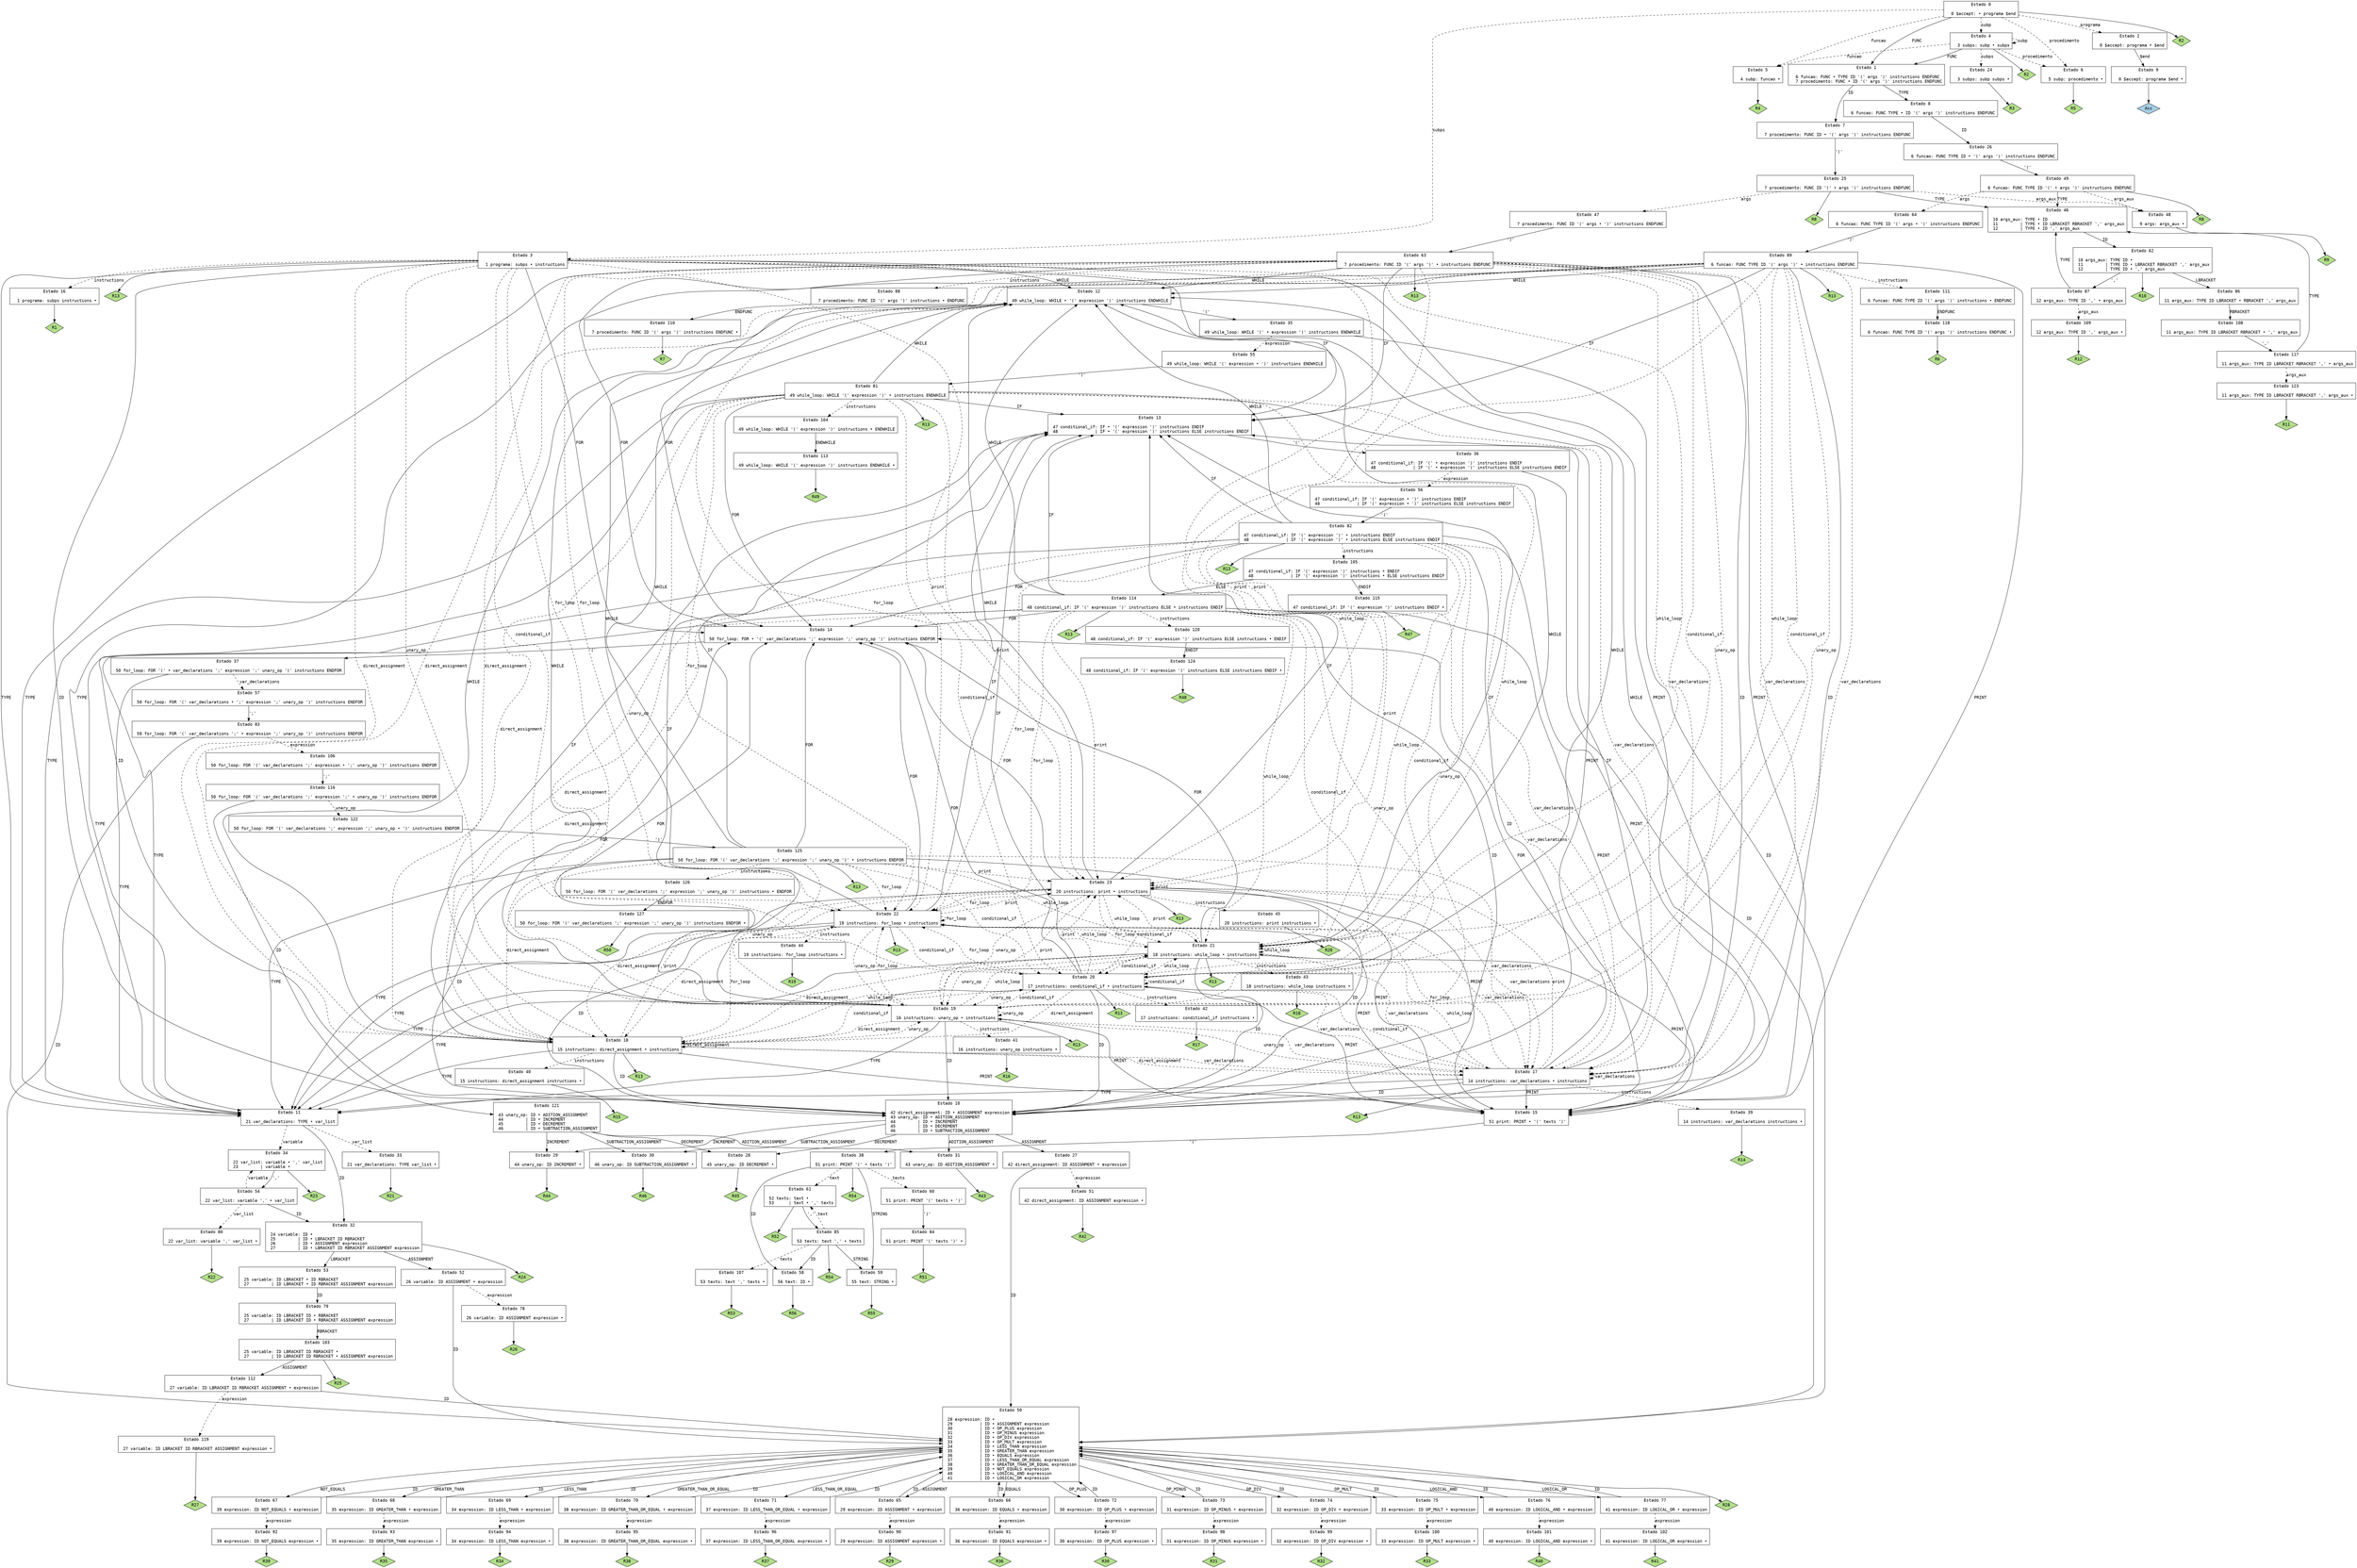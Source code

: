 // Gerado por GNU Bison 3.8.2.
// Relate erros para <bug-bison@gnu.org>.
// Site: <https://www.gnu.org/software/bison/>.

digraph "parser.y"
{
  node [fontname = courier, shape = box, colorscheme = paired6]
  edge [fontname = courier]

  0 [label="Estado 0\n\l  0 $accept: • programa $end\l"]
  0 -> 1 [style=solid label="FUNC"]
  0 -> 2 [style=dashed label="programa"]
  0 -> 3 [style=dashed label="subps"]
  0 -> 4 [style=dashed label="subp"]
  0 -> 5 [style=dashed label="funcao"]
  0 -> 6 [style=dashed label="procedimento"]
  0 -> "0R2" [style=solid]
 "0R2" [label="R2", fillcolor=3, shape=diamond, style=filled]
  1 [label="Estado 1\n\l  6 funcao: FUNC • TYPE ID '(' args ')' instructions ENDFUNC\l  7 procedimento: FUNC • ID '(' args ')' instructions ENDFUNC\l"]
  1 -> 7 [style=solid label="ID"]
  1 -> 8 [style=solid label="TYPE"]
  2 [label="Estado 2\n\l  0 $accept: programa • $end\l"]
  2 -> 9 [style=solid label="$end"]
  3 [label="Estado 3\n\l  1 programa: subps • instructions\l"]
  3 -> 10 [style=solid label="ID"]
  3 -> 11 [style=solid label="TYPE"]
  3 -> 12 [style=solid label="WHILE"]
  3 -> 13 [style=solid label="IF"]
  3 -> 14 [style=solid label="FOR"]
  3 -> 15 [style=solid label="PRINT"]
  3 -> 16 [style=dashed label="instructions"]
  3 -> 17 [style=dashed label="var_declarations"]
  3 -> 18 [style=dashed label="direct_assignment"]
  3 -> 19 [style=dashed label="unary_op"]
  3 -> 20 [style=dashed label="conditional_if"]
  3 -> 21 [style=dashed label="while_loop"]
  3 -> 22 [style=dashed label="for_loop"]
  3 -> 23 [style=dashed label="print"]
  3 -> "3R13" [style=solid]
 "3R13" [label="R13", fillcolor=3, shape=diamond, style=filled]
  4 [label="Estado 4\n\l  3 subps: subp • subps\l"]
  4 -> 1 [style=solid label="FUNC"]
  4 -> 24 [style=dashed label="subps"]
  4 -> 4 [style=dashed label="subp"]
  4 -> 5 [style=dashed label="funcao"]
  4 -> 6 [style=dashed label="procedimento"]
  4 -> "4R2" [style=solid]
 "4R2" [label="R2", fillcolor=3, shape=diamond, style=filled]
  5 [label="Estado 5\n\l  4 subp: funcao •\l"]
  5 -> "5R4" [style=solid]
 "5R4" [label="R4", fillcolor=3, shape=diamond, style=filled]
  6 [label="Estado 6\n\l  5 subp: procedimento •\l"]
  6 -> "6R5" [style=solid]
 "6R5" [label="R5", fillcolor=3, shape=diamond, style=filled]
  7 [label="Estado 7\n\l  7 procedimento: FUNC ID • '(' args ')' instructions ENDFUNC\l"]
  7 -> 25 [style=solid label="'('"]
  8 [label="Estado 8\n\l  6 funcao: FUNC TYPE • ID '(' args ')' instructions ENDFUNC\l"]
  8 -> 26 [style=solid label="ID"]
  9 [label="Estado 9\n\l  0 $accept: programa $end •\l"]
  9 -> "9R0" [style=solid]
 "9R0" [label="Acc", fillcolor=1, shape=diamond, style=filled]
  10 [label="Estado 10\n\l 42 direct_assignment: ID • ASSIGNMENT expression\l 43 unary_op: ID • ADITION_ASSIGNMENT\l 44         | ID • INCREMENT\l 45         | ID • DECREMENT\l 46         | ID • SUBTRACTION_ASSIGNMENT\l"]
  10 -> 27 [style=solid label="ASSIGNMENT"]
  10 -> 28 [style=solid label="DECREMENT"]
  10 -> 29 [style=solid label="INCREMENT"]
  10 -> 30 [style=solid label="SUBTRACTION_ASSIGNMENT"]
  10 -> 31 [style=solid label="ADITION_ASSIGNMENT"]
  11 [label="Estado 11\n\l 21 var_declarations: TYPE • var_list\l"]
  11 -> 32 [style=solid label="ID"]
  11 -> 33 [style=dashed label="var_list"]
  11 -> 34 [style=dashed label="variable"]
  12 [label="Estado 12\n\l 49 while_loop: WHILE • '(' expression ')' instructions ENDWHILE\l"]
  12 -> 35 [style=solid label="'('"]
  13 [label="Estado 13\n\l 47 conditional_if: IF • '(' expression ')' instructions ENDIF\l 48               | IF • '(' expression ')' instructions ELSE instructions ENDIF\l"]
  13 -> 36 [style=solid label="'('"]
  14 [label="Estado 14\n\l 50 for_loop: FOR • '(' var_declarations ';' expression ';' unary_op ')' instructions ENDFOR\l"]
  14 -> 37 [style=solid label="'('"]
  15 [label="Estado 15\n\l 51 print: PRINT • '(' texts ')'\l"]
  15 -> 38 [style=solid label="'('"]
  16 [label="Estado 16\n\l  1 programa: subps instructions •\l"]
  16 -> "16R1" [style=solid]
 "16R1" [label="R1", fillcolor=3, shape=diamond, style=filled]
  17 [label="Estado 17\n\l 14 instructions: var_declarations • instructions\l"]
  17 -> 10 [style=solid label="ID"]
  17 -> 11 [style=solid label="TYPE"]
  17 -> 12 [style=solid label="WHILE"]
  17 -> 13 [style=solid label="IF"]
  17 -> 14 [style=solid label="FOR"]
  17 -> 15 [style=solid label="PRINT"]
  17 -> 39 [style=dashed label="instructions"]
  17 -> 17 [style=dashed label="var_declarations"]
  17 -> 18 [style=dashed label="direct_assignment"]
  17 -> 19 [style=dashed label="unary_op"]
  17 -> 20 [style=dashed label="conditional_if"]
  17 -> 21 [style=dashed label="while_loop"]
  17 -> 22 [style=dashed label="for_loop"]
  17 -> 23 [style=dashed label="print"]
  17 -> "17R13" [style=solid]
 "17R13" [label="R13", fillcolor=3, shape=diamond, style=filled]
  18 [label="Estado 18\n\l 15 instructions: direct_assignment • instructions\l"]
  18 -> 10 [style=solid label="ID"]
  18 -> 11 [style=solid label="TYPE"]
  18 -> 12 [style=solid label="WHILE"]
  18 -> 13 [style=solid label="IF"]
  18 -> 14 [style=solid label="FOR"]
  18 -> 15 [style=solid label="PRINT"]
  18 -> 40 [style=dashed label="instructions"]
  18 -> 17 [style=dashed label="var_declarations"]
  18 -> 18 [style=dashed label="direct_assignment"]
  18 -> 19 [style=dashed label="unary_op"]
  18 -> 20 [style=dashed label="conditional_if"]
  18 -> 21 [style=dashed label="while_loop"]
  18 -> 22 [style=dashed label="for_loop"]
  18 -> 23 [style=dashed label="print"]
  18 -> "18R13" [style=solid]
 "18R13" [label="R13", fillcolor=3, shape=diamond, style=filled]
  19 [label="Estado 19\n\l 16 instructions: unary_op • instructions\l"]
  19 -> 10 [style=solid label="ID"]
  19 -> 11 [style=solid label="TYPE"]
  19 -> 12 [style=solid label="WHILE"]
  19 -> 13 [style=solid label="IF"]
  19 -> 14 [style=solid label="FOR"]
  19 -> 15 [style=solid label="PRINT"]
  19 -> 41 [style=dashed label="instructions"]
  19 -> 17 [style=dashed label="var_declarations"]
  19 -> 18 [style=dashed label="direct_assignment"]
  19 -> 19 [style=dashed label="unary_op"]
  19 -> 20 [style=dashed label="conditional_if"]
  19 -> 21 [style=dashed label="while_loop"]
  19 -> 22 [style=dashed label="for_loop"]
  19 -> 23 [style=dashed label="print"]
  19 -> "19R13" [style=solid]
 "19R13" [label="R13", fillcolor=3, shape=diamond, style=filled]
  20 [label="Estado 20\n\l 17 instructions: conditional_if • instructions\l"]
  20 -> 10 [style=solid label="ID"]
  20 -> 11 [style=solid label="TYPE"]
  20 -> 12 [style=solid label="WHILE"]
  20 -> 13 [style=solid label="IF"]
  20 -> 14 [style=solid label="FOR"]
  20 -> 15 [style=solid label="PRINT"]
  20 -> 42 [style=dashed label="instructions"]
  20 -> 17 [style=dashed label="var_declarations"]
  20 -> 18 [style=dashed label="direct_assignment"]
  20 -> 19 [style=dashed label="unary_op"]
  20 -> 20 [style=dashed label="conditional_if"]
  20 -> 21 [style=dashed label="while_loop"]
  20 -> 22 [style=dashed label="for_loop"]
  20 -> 23 [style=dashed label="print"]
  20 -> "20R13" [style=solid]
 "20R13" [label="R13", fillcolor=3, shape=diamond, style=filled]
  21 [label="Estado 21\n\l 18 instructions: while_loop • instructions\l"]
  21 -> 10 [style=solid label="ID"]
  21 -> 11 [style=solid label="TYPE"]
  21 -> 12 [style=solid label="WHILE"]
  21 -> 13 [style=solid label="IF"]
  21 -> 14 [style=solid label="FOR"]
  21 -> 15 [style=solid label="PRINT"]
  21 -> 43 [style=dashed label="instructions"]
  21 -> 17 [style=dashed label="var_declarations"]
  21 -> 18 [style=dashed label="direct_assignment"]
  21 -> 19 [style=dashed label="unary_op"]
  21 -> 20 [style=dashed label="conditional_if"]
  21 -> 21 [style=dashed label="while_loop"]
  21 -> 22 [style=dashed label="for_loop"]
  21 -> 23 [style=dashed label="print"]
  21 -> "21R13" [style=solid]
 "21R13" [label="R13", fillcolor=3, shape=diamond, style=filled]
  22 [label="Estado 22\n\l 19 instructions: for_loop • instructions\l"]
  22 -> 10 [style=solid label="ID"]
  22 -> 11 [style=solid label="TYPE"]
  22 -> 12 [style=solid label="WHILE"]
  22 -> 13 [style=solid label="IF"]
  22 -> 14 [style=solid label="FOR"]
  22 -> 15 [style=solid label="PRINT"]
  22 -> 44 [style=dashed label="instructions"]
  22 -> 17 [style=dashed label="var_declarations"]
  22 -> 18 [style=dashed label="direct_assignment"]
  22 -> 19 [style=dashed label="unary_op"]
  22 -> 20 [style=dashed label="conditional_if"]
  22 -> 21 [style=dashed label="while_loop"]
  22 -> 22 [style=dashed label="for_loop"]
  22 -> 23 [style=dashed label="print"]
  22 -> "22R13" [style=solid]
 "22R13" [label="R13", fillcolor=3, shape=diamond, style=filled]
  23 [label="Estado 23\n\l 20 instructions: print • instructions\l"]
  23 -> 10 [style=solid label="ID"]
  23 -> 11 [style=solid label="TYPE"]
  23 -> 12 [style=solid label="WHILE"]
  23 -> 13 [style=solid label="IF"]
  23 -> 14 [style=solid label="FOR"]
  23 -> 15 [style=solid label="PRINT"]
  23 -> 45 [style=dashed label="instructions"]
  23 -> 17 [style=dashed label="var_declarations"]
  23 -> 18 [style=dashed label="direct_assignment"]
  23 -> 19 [style=dashed label="unary_op"]
  23 -> 20 [style=dashed label="conditional_if"]
  23 -> 21 [style=dashed label="while_loop"]
  23 -> 22 [style=dashed label="for_loop"]
  23 -> 23 [style=dashed label="print"]
  23 -> "23R13" [style=solid]
 "23R13" [label="R13", fillcolor=3, shape=diamond, style=filled]
  24 [label="Estado 24\n\l  3 subps: subp subps •\l"]
  24 -> "24R3" [style=solid]
 "24R3" [label="R3", fillcolor=3, shape=diamond, style=filled]
  25 [label="Estado 25\n\l  7 procedimento: FUNC ID '(' • args ')' instructions ENDFUNC\l"]
  25 -> 46 [style=solid label="TYPE"]
  25 -> 47 [style=dashed label="args"]
  25 -> 48 [style=dashed label="args_aux"]
  25 -> "25R8" [style=solid]
 "25R8" [label="R8", fillcolor=3, shape=diamond, style=filled]
  26 [label="Estado 26\n\l  6 funcao: FUNC TYPE ID • '(' args ')' instructions ENDFUNC\l"]
  26 -> 49 [style=solid label="'('"]
  27 [label="Estado 27\n\l 42 direct_assignment: ID ASSIGNMENT • expression\l"]
  27 -> 50 [style=solid label="ID"]
  27 -> 51 [style=dashed label="expression"]
  28 [label="Estado 28\n\l 45 unary_op: ID DECREMENT •\l"]
  28 -> "28R45" [style=solid]
 "28R45" [label="R45", fillcolor=3, shape=diamond, style=filled]
  29 [label="Estado 29\n\l 44 unary_op: ID INCREMENT •\l"]
  29 -> "29R44" [style=solid]
 "29R44" [label="R44", fillcolor=3, shape=diamond, style=filled]
  30 [label="Estado 30\n\l 46 unary_op: ID SUBTRACTION_ASSIGNMENT •\l"]
  30 -> "30R46" [style=solid]
 "30R46" [label="R46", fillcolor=3, shape=diamond, style=filled]
  31 [label="Estado 31\n\l 43 unary_op: ID ADITION_ASSIGNMENT •\l"]
  31 -> "31R43" [style=solid]
 "31R43" [label="R43", fillcolor=3, shape=diamond, style=filled]
  32 [label="Estado 32\n\l 24 variable: ID •\l 25         | ID • LBRACKET ID RBRACKET\l 26         | ID • ASSIGNMENT expression\l 27         | ID • LBRACKET ID RBRACKET ASSIGNMENT expression\l"]
  32 -> 52 [style=solid label="ASSIGNMENT"]
  32 -> 53 [style=solid label="LBRACKET"]
  32 -> "32R24" [style=solid]
 "32R24" [label="R24", fillcolor=3, shape=diamond, style=filled]
  33 [label="Estado 33\n\l 21 var_declarations: TYPE var_list •\l"]
  33 -> "33R21" [style=solid]
 "33R21" [label="R21", fillcolor=3, shape=diamond, style=filled]
  34 [label="Estado 34\n\l 22 var_list: variable • ',' var_list\l 23         | variable •\l"]
  34 -> 54 [style=solid label="','"]
  34 -> "34R23" [style=solid]
 "34R23" [label="R23", fillcolor=3, shape=diamond, style=filled]
  35 [label="Estado 35\n\l 49 while_loop: WHILE '(' • expression ')' instructions ENDWHILE\l"]
  35 -> 50 [style=solid label="ID"]
  35 -> 55 [style=dashed label="expression"]
  36 [label="Estado 36\n\l 47 conditional_if: IF '(' • expression ')' instructions ENDIF\l 48               | IF '(' • expression ')' instructions ELSE instructions ENDIF\l"]
  36 -> 50 [style=solid label="ID"]
  36 -> 56 [style=dashed label="expression"]
  37 [label="Estado 37\n\l 50 for_loop: FOR '(' • var_declarations ';' expression ';' unary_op ')' instructions ENDFOR\l"]
  37 -> 11 [style=solid label="TYPE"]
  37 -> 57 [style=dashed label="var_declarations"]
  38 [label="Estado 38\n\l 51 print: PRINT '(' • texts ')'\l"]
  38 -> 58 [style=solid label="ID"]
  38 -> 59 [style=solid label="STRING"]
  38 -> 60 [style=dashed label="texts"]
  38 -> 61 [style=dashed label="text"]
  38 -> "38R54" [style=solid]
 "38R54" [label="R54", fillcolor=3, shape=diamond, style=filled]
  39 [label="Estado 39\n\l 14 instructions: var_declarations instructions •\l"]
  39 -> "39R14" [style=solid]
 "39R14" [label="R14", fillcolor=3, shape=diamond, style=filled]
  40 [label="Estado 40\n\l 15 instructions: direct_assignment instructions •\l"]
  40 -> "40R15" [style=solid]
 "40R15" [label="R15", fillcolor=3, shape=diamond, style=filled]
  41 [label="Estado 41\n\l 16 instructions: unary_op instructions •\l"]
  41 -> "41R16" [style=solid]
 "41R16" [label="R16", fillcolor=3, shape=diamond, style=filled]
  42 [label="Estado 42\n\l 17 instructions: conditional_if instructions •\l"]
  42 -> "42R17" [style=solid]
 "42R17" [label="R17", fillcolor=3, shape=diamond, style=filled]
  43 [label="Estado 43\n\l 18 instructions: while_loop instructions •\l"]
  43 -> "43R18" [style=solid]
 "43R18" [label="R18", fillcolor=3, shape=diamond, style=filled]
  44 [label="Estado 44\n\l 19 instructions: for_loop instructions •\l"]
  44 -> "44R19" [style=solid]
 "44R19" [label="R19", fillcolor=3, shape=diamond, style=filled]
  45 [label="Estado 45\n\l 20 instructions: print instructions •\l"]
  45 -> "45R20" [style=solid]
 "45R20" [label="R20", fillcolor=3, shape=diamond, style=filled]
  46 [label="Estado 46\n\l 10 args_aux: TYPE • ID\l 11         | TYPE • ID LBRACKET RBRACKET ',' args_aux\l 12         | TYPE • ID ',' args_aux\l"]
  46 -> 62 [style=solid label="ID"]
  47 [label="Estado 47\n\l  7 procedimento: FUNC ID '(' args • ')' instructions ENDFUNC\l"]
  47 -> 63 [style=solid label="')'"]
  48 [label="Estado 48\n\l  9 args: args_aux •\l"]
  48 -> "48R9" [style=solid]
 "48R9" [label="R9", fillcolor=3, shape=diamond, style=filled]
  49 [label="Estado 49\n\l  6 funcao: FUNC TYPE ID '(' • args ')' instructions ENDFUNC\l"]
  49 -> 46 [style=solid label="TYPE"]
  49 -> 64 [style=dashed label="args"]
  49 -> 48 [style=dashed label="args_aux"]
  49 -> "49R8" [style=solid]
 "49R8" [label="R8", fillcolor=3, shape=diamond, style=filled]
  50 [label="Estado 50\n\l 28 expression: ID •\l 29           | ID • ASSIGNMENT expression\l 30           | ID • OP_PLUS expression\l 31           | ID • OP_MINUS expression\l 32           | ID • OP_DIV expression\l 33           | ID • OP_MULT expression\l 34           | ID • LESS_THAN expression\l 35           | ID • GREATER_THAN expression\l 36           | ID • EQUALS expression\l 37           | ID • LESS_THAN_OR_EQUAL expression\l 38           | ID • GREATER_THAN_OR_EQUAL expression\l 39           | ID • NOT_EQUALS expression\l 40           | ID • LOGICAL_AND expression\l 41           | ID • LOGICAL_OR expression\l"]
  50 -> 65 [style=solid label="ASSIGNMENT"]
  50 -> 66 [style=solid label="EQUALS"]
  50 -> 67 [style=solid label="NOT_EQUALS"]
  50 -> 68 [style=solid label="GREATER_THAN"]
  50 -> 69 [style=solid label="LESS_THAN"]
  50 -> 70 [style=solid label="GREATER_THAN_OR_EQUAL"]
  50 -> 71 [style=solid label="LESS_THAN_OR_EQUAL"]
  50 -> 72 [style=solid label="OP_PLUS"]
  50 -> 73 [style=solid label="OP_MINUS"]
  50 -> 74 [style=solid label="OP_DIV"]
  50 -> 75 [style=solid label="OP_MULT"]
  50 -> 76 [style=solid label="LOGICAL_AND"]
  50 -> 77 [style=solid label="LOGICAL_OR"]
  50 -> "50R28" [style=solid]
 "50R28" [label="R28", fillcolor=3, shape=diamond, style=filled]
  51 [label="Estado 51\n\l 42 direct_assignment: ID ASSIGNMENT expression •\l"]
  51 -> "51R42" [style=solid]
 "51R42" [label="R42", fillcolor=3, shape=diamond, style=filled]
  52 [label="Estado 52\n\l 26 variable: ID ASSIGNMENT • expression\l"]
  52 -> 50 [style=solid label="ID"]
  52 -> 78 [style=dashed label="expression"]
  53 [label="Estado 53\n\l 25 variable: ID LBRACKET • ID RBRACKET\l 27         | ID LBRACKET • ID RBRACKET ASSIGNMENT expression\l"]
  53 -> 79 [style=solid label="ID"]
  54 [label="Estado 54\n\l 22 var_list: variable ',' • var_list\l"]
  54 -> 32 [style=solid label="ID"]
  54 -> 80 [style=dashed label="var_list"]
  54 -> 34 [style=dashed label="variable"]
  55 [label="Estado 55\n\l 49 while_loop: WHILE '(' expression • ')' instructions ENDWHILE\l"]
  55 -> 81 [style=solid label="')'"]
  56 [label="Estado 56\n\l 47 conditional_if: IF '(' expression • ')' instructions ENDIF\l 48               | IF '(' expression • ')' instructions ELSE instructions ENDIF\l"]
  56 -> 82 [style=solid label="')'"]
  57 [label="Estado 57\n\l 50 for_loop: FOR '(' var_declarations • ';' expression ';' unary_op ')' instructions ENDFOR\l"]
  57 -> 83 [style=solid label="';'"]
  58 [label="Estado 58\n\l 56 text: ID •\l"]
  58 -> "58R56" [style=solid]
 "58R56" [label="R56", fillcolor=3, shape=diamond, style=filled]
  59 [label="Estado 59\n\l 55 text: STRING •\l"]
  59 -> "59R55" [style=solid]
 "59R55" [label="R55", fillcolor=3, shape=diamond, style=filled]
  60 [label="Estado 60\n\l 51 print: PRINT '(' texts • ')'\l"]
  60 -> 84 [style=solid label="')'"]
  61 [label="Estado 61\n\l 52 texts: text •\l 53      | text • ',' texts\l"]
  61 -> 85 [style=solid label="','"]
  61 -> "61R52" [style=solid]
 "61R52" [label="R52", fillcolor=3, shape=diamond, style=filled]
  62 [label="Estado 62\n\l 10 args_aux: TYPE ID •\l 11         | TYPE ID • LBRACKET RBRACKET ',' args_aux\l 12         | TYPE ID • ',' args_aux\l"]
  62 -> 86 [style=solid label="LBRACKET"]
  62 -> 87 [style=solid label="','"]
  62 -> "62R10" [style=solid]
 "62R10" [label="R10", fillcolor=3, shape=diamond, style=filled]
  63 [label="Estado 63\n\l  7 procedimento: FUNC ID '(' args ')' • instructions ENDFUNC\l"]
  63 -> 10 [style=solid label="ID"]
  63 -> 11 [style=solid label="TYPE"]
  63 -> 12 [style=solid label="WHILE"]
  63 -> 13 [style=solid label="IF"]
  63 -> 14 [style=solid label="FOR"]
  63 -> 15 [style=solid label="PRINT"]
  63 -> 88 [style=dashed label="instructions"]
  63 -> 17 [style=dashed label="var_declarations"]
  63 -> 18 [style=dashed label="direct_assignment"]
  63 -> 19 [style=dashed label="unary_op"]
  63 -> 20 [style=dashed label="conditional_if"]
  63 -> 21 [style=dashed label="while_loop"]
  63 -> 22 [style=dashed label="for_loop"]
  63 -> 23 [style=dashed label="print"]
  63 -> "63R13" [style=solid]
 "63R13" [label="R13", fillcolor=3, shape=diamond, style=filled]
  64 [label="Estado 64\n\l  6 funcao: FUNC TYPE ID '(' args • ')' instructions ENDFUNC\l"]
  64 -> 89 [style=solid label="')'"]
  65 [label="Estado 65\n\l 29 expression: ID ASSIGNMENT • expression\l"]
  65 -> 50 [style=solid label="ID"]
  65 -> 90 [style=dashed label="expression"]
  66 [label="Estado 66\n\l 36 expression: ID EQUALS • expression\l"]
  66 -> 50 [style=solid label="ID"]
  66 -> 91 [style=dashed label="expression"]
  67 [label="Estado 67\n\l 39 expression: ID NOT_EQUALS • expression\l"]
  67 -> 50 [style=solid label="ID"]
  67 -> 92 [style=dashed label="expression"]
  68 [label="Estado 68\n\l 35 expression: ID GREATER_THAN • expression\l"]
  68 -> 50 [style=solid label="ID"]
  68 -> 93 [style=dashed label="expression"]
  69 [label="Estado 69\n\l 34 expression: ID LESS_THAN • expression\l"]
  69 -> 50 [style=solid label="ID"]
  69 -> 94 [style=dashed label="expression"]
  70 [label="Estado 70\n\l 38 expression: ID GREATER_THAN_OR_EQUAL • expression\l"]
  70 -> 50 [style=solid label="ID"]
  70 -> 95 [style=dashed label="expression"]
  71 [label="Estado 71\n\l 37 expression: ID LESS_THAN_OR_EQUAL • expression\l"]
  71 -> 50 [style=solid label="ID"]
  71 -> 96 [style=dashed label="expression"]
  72 [label="Estado 72\n\l 30 expression: ID OP_PLUS • expression\l"]
  72 -> 50 [style=solid label="ID"]
  72 -> 97 [style=dashed label="expression"]
  73 [label="Estado 73\n\l 31 expression: ID OP_MINUS • expression\l"]
  73 -> 50 [style=solid label="ID"]
  73 -> 98 [style=dashed label="expression"]
  74 [label="Estado 74\n\l 32 expression: ID OP_DIV • expression\l"]
  74 -> 50 [style=solid label="ID"]
  74 -> 99 [style=dashed label="expression"]
  75 [label="Estado 75\n\l 33 expression: ID OP_MULT • expression\l"]
  75 -> 50 [style=solid label="ID"]
  75 -> 100 [style=dashed label="expression"]
  76 [label="Estado 76\n\l 40 expression: ID LOGICAL_AND • expression\l"]
  76 -> 50 [style=solid label="ID"]
  76 -> 101 [style=dashed label="expression"]
  77 [label="Estado 77\n\l 41 expression: ID LOGICAL_OR • expression\l"]
  77 -> 50 [style=solid label="ID"]
  77 -> 102 [style=dashed label="expression"]
  78 [label="Estado 78\n\l 26 variable: ID ASSIGNMENT expression •\l"]
  78 -> "78R26" [style=solid]
 "78R26" [label="R26", fillcolor=3, shape=diamond, style=filled]
  79 [label="Estado 79\n\l 25 variable: ID LBRACKET ID • RBRACKET\l 27         | ID LBRACKET ID • RBRACKET ASSIGNMENT expression\l"]
  79 -> 103 [style=solid label="RBRACKET"]
  80 [label="Estado 80\n\l 22 var_list: variable ',' var_list •\l"]
  80 -> "80R22" [style=solid]
 "80R22" [label="R22", fillcolor=3, shape=diamond, style=filled]
  81 [label="Estado 81\n\l 49 while_loop: WHILE '(' expression ')' • instructions ENDWHILE\l"]
  81 -> 10 [style=solid label="ID"]
  81 -> 11 [style=solid label="TYPE"]
  81 -> 12 [style=solid label="WHILE"]
  81 -> 13 [style=solid label="IF"]
  81 -> 14 [style=solid label="FOR"]
  81 -> 15 [style=solid label="PRINT"]
  81 -> 104 [style=dashed label="instructions"]
  81 -> 17 [style=dashed label="var_declarations"]
  81 -> 18 [style=dashed label="direct_assignment"]
  81 -> 19 [style=dashed label="unary_op"]
  81 -> 20 [style=dashed label="conditional_if"]
  81 -> 21 [style=dashed label="while_loop"]
  81 -> 22 [style=dashed label="for_loop"]
  81 -> 23 [style=dashed label="print"]
  81 -> "81R13" [style=solid]
 "81R13" [label="R13", fillcolor=3, shape=diamond, style=filled]
  82 [label="Estado 82\n\l 47 conditional_if: IF '(' expression ')' • instructions ENDIF\l 48               | IF '(' expression ')' • instructions ELSE instructions ENDIF\l"]
  82 -> 10 [style=solid label="ID"]
  82 -> 11 [style=solid label="TYPE"]
  82 -> 12 [style=solid label="WHILE"]
  82 -> 13 [style=solid label="IF"]
  82 -> 14 [style=solid label="FOR"]
  82 -> 15 [style=solid label="PRINT"]
  82 -> 105 [style=dashed label="instructions"]
  82 -> 17 [style=dashed label="var_declarations"]
  82 -> 18 [style=dashed label="direct_assignment"]
  82 -> 19 [style=dashed label="unary_op"]
  82 -> 20 [style=dashed label="conditional_if"]
  82 -> 21 [style=dashed label="while_loop"]
  82 -> 22 [style=dashed label="for_loop"]
  82 -> 23 [style=dashed label="print"]
  82 -> "82R13" [style=solid]
 "82R13" [label="R13", fillcolor=3, shape=diamond, style=filled]
  83 [label="Estado 83\n\l 50 for_loop: FOR '(' var_declarations ';' • expression ';' unary_op ')' instructions ENDFOR\l"]
  83 -> 50 [style=solid label="ID"]
  83 -> 106 [style=dashed label="expression"]
  84 [label="Estado 84\n\l 51 print: PRINT '(' texts ')' •\l"]
  84 -> "84R51" [style=solid]
 "84R51" [label="R51", fillcolor=3, shape=diamond, style=filled]
  85 [label="Estado 85\n\l 53 texts: text ',' • texts\l"]
  85 -> 58 [style=solid label="ID"]
  85 -> 59 [style=solid label="STRING"]
  85 -> 107 [style=dashed label="texts"]
  85 -> 61 [style=dashed label="text"]
  85 -> "85R54" [style=solid]
 "85R54" [label="R54", fillcolor=3, shape=diamond, style=filled]
  86 [label="Estado 86\n\l 11 args_aux: TYPE ID LBRACKET • RBRACKET ',' args_aux\l"]
  86 -> 108 [style=solid label="RBRACKET"]
  87 [label="Estado 87\n\l 12 args_aux: TYPE ID ',' • args_aux\l"]
  87 -> 46 [style=solid label="TYPE"]
  87 -> 109 [style=dashed label="args_aux"]
  88 [label="Estado 88\n\l  7 procedimento: FUNC ID '(' args ')' instructions • ENDFUNC\l"]
  88 -> 110 [style=solid label="ENDFUNC"]
  89 [label="Estado 89\n\l  6 funcao: FUNC TYPE ID '(' args ')' • instructions ENDFUNC\l"]
  89 -> 10 [style=solid label="ID"]
  89 -> 11 [style=solid label="TYPE"]
  89 -> 12 [style=solid label="WHILE"]
  89 -> 13 [style=solid label="IF"]
  89 -> 14 [style=solid label="FOR"]
  89 -> 15 [style=solid label="PRINT"]
  89 -> 111 [style=dashed label="instructions"]
  89 -> 17 [style=dashed label="var_declarations"]
  89 -> 18 [style=dashed label="direct_assignment"]
  89 -> 19 [style=dashed label="unary_op"]
  89 -> 20 [style=dashed label="conditional_if"]
  89 -> 21 [style=dashed label="while_loop"]
  89 -> 22 [style=dashed label="for_loop"]
  89 -> 23 [style=dashed label="print"]
  89 -> "89R13" [style=solid]
 "89R13" [label="R13", fillcolor=3, shape=diamond, style=filled]
  90 [label="Estado 90\n\l 29 expression: ID ASSIGNMENT expression •\l"]
  90 -> "90R29" [style=solid]
 "90R29" [label="R29", fillcolor=3, shape=diamond, style=filled]
  91 [label="Estado 91\n\l 36 expression: ID EQUALS expression •\l"]
  91 -> "91R36" [style=solid]
 "91R36" [label="R36", fillcolor=3, shape=diamond, style=filled]
  92 [label="Estado 92\n\l 39 expression: ID NOT_EQUALS expression •\l"]
  92 -> "92R39" [style=solid]
 "92R39" [label="R39", fillcolor=3, shape=diamond, style=filled]
  93 [label="Estado 93\n\l 35 expression: ID GREATER_THAN expression •\l"]
  93 -> "93R35" [style=solid]
 "93R35" [label="R35", fillcolor=3, shape=diamond, style=filled]
  94 [label="Estado 94\n\l 34 expression: ID LESS_THAN expression •\l"]
  94 -> "94R34" [style=solid]
 "94R34" [label="R34", fillcolor=3, shape=diamond, style=filled]
  95 [label="Estado 95\n\l 38 expression: ID GREATER_THAN_OR_EQUAL expression •\l"]
  95 -> "95R38" [style=solid]
 "95R38" [label="R38", fillcolor=3, shape=diamond, style=filled]
  96 [label="Estado 96\n\l 37 expression: ID LESS_THAN_OR_EQUAL expression •\l"]
  96 -> "96R37" [style=solid]
 "96R37" [label="R37", fillcolor=3, shape=diamond, style=filled]
  97 [label="Estado 97\n\l 30 expression: ID OP_PLUS expression •\l"]
  97 -> "97R30" [style=solid]
 "97R30" [label="R30", fillcolor=3, shape=diamond, style=filled]
  98 [label="Estado 98\n\l 31 expression: ID OP_MINUS expression •\l"]
  98 -> "98R31" [style=solid]
 "98R31" [label="R31", fillcolor=3, shape=diamond, style=filled]
  99 [label="Estado 99\n\l 32 expression: ID OP_DIV expression •\l"]
  99 -> "99R32" [style=solid]
 "99R32" [label="R32", fillcolor=3, shape=diamond, style=filled]
  100 [label="Estado 100\n\l 33 expression: ID OP_MULT expression •\l"]
  100 -> "100R33" [style=solid]
 "100R33" [label="R33", fillcolor=3, shape=diamond, style=filled]
  101 [label="Estado 101\n\l 40 expression: ID LOGICAL_AND expression •\l"]
  101 -> "101R40" [style=solid]
 "101R40" [label="R40", fillcolor=3, shape=diamond, style=filled]
  102 [label="Estado 102\n\l 41 expression: ID LOGICAL_OR expression •\l"]
  102 -> "102R41" [style=solid]
 "102R41" [label="R41", fillcolor=3, shape=diamond, style=filled]
  103 [label="Estado 103\n\l 25 variable: ID LBRACKET ID RBRACKET •\l 27         | ID LBRACKET ID RBRACKET • ASSIGNMENT expression\l"]
  103 -> 112 [style=solid label="ASSIGNMENT"]
  103 -> "103R25" [style=solid]
 "103R25" [label="R25", fillcolor=3, shape=diamond, style=filled]
  104 [label="Estado 104\n\l 49 while_loop: WHILE '(' expression ')' instructions • ENDWHILE\l"]
  104 -> 113 [style=solid label="ENDWHILE"]
  105 [label="Estado 105\n\l 47 conditional_if: IF '(' expression ')' instructions • ENDIF\l 48               | IF '(' expression ')' instructions • ELSE instructions ENDIF\l"]
  105 -> 114 [style=solid label="ELSE"]
  105 -> 115 [style=solid label="ENDIF"]
  106 [label="Estado 106\n\l 50 for_loop: FOR '(' var_declarations ';' expression • ';' unary_op ')' instructions ENDFOR\l"]
  106 -> 116 [style=solid label="';'"]
  107 [label="Estado 107\n\l 53 texts: text ',' texts •\l"]
  107 -> "107R53" [style=solid]
 "107R53" [label="R53", fillcolor=3, shape=diamond, style=filled]
  108 [label="Estado 108\n\l 11 args_aux: TYPE ID LBRACKET RBRACKET • ',' args_aux\l"]
  108 -> 117 [style=solid label="','"]
  109 [label="Estado 109\n\l 12 args_aux: TYPE ID ',' args_aux •\l"]
  109 -> "109R12" [style=solid]
 "109R12" [label="R12", fillcolor=3, shape=diamond, style=filled]
  110 [label="Estado 110\n\l  7 procedimento: FUNC ID '(' args ')' instructions ENDFUNC •\l"]
  110 -> "110R7" [style=solid]
 "110R7" [label="R7", fillcolor=3, shape=diamond, style=filled]
  111 [label="Estado 111\n\l  6 funcao: FUNC TYPE ID '(' args ')' instructions • ENDFUNC\l"]
  111 -> 118 [style=solid label="ENDFUNC"]
  112 [label="Estado 112\n\l 27 variable: ID LBRACKET ID RBRACKET ASSIGNMENT • expression\l"]
  112 -> 50 [style=solid label="ID"]
  112 -> 119 [style=dashed label="expression"]
  113 [label="Estado 113\n\l 49 while_loop: WHILE '(' expression ')' instructions ENDWHILE •\l"]
  113 -> "113R49" [style=solid]
 "113R49" [label="R49", fillcolor=3, shape=diamond, style=filled]
  114 [label="Estado 114\n\l 48 conditional_if: IF '(' expression ')' instructions ELSE • instructions ENDIF\l"]
  114 -> 10 [style=solid label="ID"]
  114 -> 11 [style=solid label="TYPE"]
  114 -> 12 [style=solid label="WHILE"]
  114 -> 13 [style=solid label="IF"]
  114 -> 14 [style=solid label="FOR"]
  114 -> 15 [style=solid label="PRINT"]
  114 -> 120 [style=dashed label="instructions"]
  114 -> 17 [style=dashed label="var_declarations"]
  114 -> 18 [style=dashed label="direct_assignment"]
  114 -> 19 [style=dashed label="unary_op"]
  114 -> 20 [style=dashed label="conditional_if"]
  114 -> 21 [style=dashed label="while_loop"]
  114 -> 22 [style=dashed label="for_loop"]
  114 -> 23 [style=dashed label="print"]
  114 -> "114R13" [style=solid]
 "114R13" [label="R13", fillcolor=3, shape=diamond, style=filled]
  115 [label="Estado 115\n\l 47 conditional_if: IF '(' expression ')' instructions ENDIF •\l"]
  115 -> "115R47" [style=solid]
 "115R47" [label="R47", fillcolor=3, shape=diamond, style=filled]
  116 [label="Estado 116\n\l 50 for_loop: FOR '(' var_declarations ';' expression ';' • unary_op ')' instructions ENDFOR\l"]
  116 -> 121 [style=solid label="ID"]
  116 -> 122 [style=dashed label="unary_op"]
  117 [label="Estado 117\n\l 11 args_aux: TYPE ID LBRACKET RBRACKET ',' • args_aux\l"]
  117 -> 46 [style=solid label="TYPE"]
  117 -> 123 [style=dashed label="args_aux"]
  118 [label="Estado 118\n\l  6 funcao: FUNC TYPE ID '(' args ')' instructions ENDFUNC •\l"]
  118 -> "118R6" [style=solid]
 "118R6" [label="R6", fillcolor=3, shape=diamond, style=filled]
  119 [label="Estado 119\n\l 27 variable: ID LBRACKET ID RBRACKET ASSIGNMENT expression •\l"]
  119 -> "119R27" [style=solid]
 "119R27" [label="R27", fillcolor=3, shape=diamond, style=filled]
  120 [label="Estado 120\n\l 48 conditional_if: IF '(' expression ')' instructions ELSE instructions • ENDIF\l"]
  120 -> 124 [style=solid label="ENDIF"]
  121 [label="Estado 121\n\l 43 unary_op: ID • ADITION_ASSIGNMENT\l 44         | ID • INCREMENT\l 45         | ID • DECREMENT\l 46         | ID • SUBTRACTION_ASSIGNMENT\l"]
  121 -> 28 [style=solid label="DECREMENT"]
  121 -> 29 [style=solid label="INCREMENT"]
  121 -> 30 [style=solid label="SUBTRACTION_ASSIGNMENT"]
  121 -> 31 [style=solid label="ADITION_ASSIGNMENT"]
  122 [label="Estado 122\n\l 50 for_loop: FOR '(' var_declarations ';' expression ';' unary_op • ')' instructions ENDFOR\l"]
  122 -> 125 [style=solid label="')'"]
  123 [label="Estado 123\n\l 11 args_aux: TYPE ID LBRACKET RBRACKET ',' args_aux •\l"]
  123 -> "123R11" [style=solid]
 "123R11" [label="R11", fillcolor=3, shape=diamond, style=filled]
  124 [label="Estado 124\n\l 48 conditional_if: IF '(' expression ')' instructions ELSE instructions ENDIF •\l"]
  124 -> "124R48" [style=solid]
 "124R48" [label="R48", fillcolor=3, shape=diamond, style=filled]
  125 [label="Estado 125\n\l 50 for_loop: FOR '(' var_declarations ';' expression ';' unary_op ')' • instructions ENDFOR\l"]
  125 -> 10 [style=solid label="ID"]
  125 -> 11 [style=solid label="TYPE"]
  125 -> 12 [style=solid label="WHILE"]
  125 -> 13 [style=solid label="IF"]
  125 -> 14 [style=solid label="FOR"]
  125 -> 15 [style=solid label="PRINT"]
  125 -> 126 [style=dashed label="instructions"]
  125 -> 17 [style=dashed label="var_declarations"]
  125 -> 18 [style=dashed label="direct_assignment"]
  125 -> 19 [style=dashed label="unary_op"]
  125 -> 20 [style=dashed label="conditional_if"]
  125 -> 21 [style=dashed label="while_loop"]
  125 -> 22 [style=dashed label="for_loop"]
  125 -> 23 [style=dashed label="print"]
  125 -> "125R13" [style=solid]
 "125R13" [label="R13", fillcolor=3, shape=diamond, style=filled]
  126 [label="Estado 126\n\l 50 for_loop: FOR '(' var_declarations ';' expression ';' unary_op ')' instructions • ENDFOR\l"]
  126 -> 127 [style=solid label="ENDFOR"]
  127 [label="Estado 127\n\l 50 for_loop: FOR '(' var_declarations ';' expression ';' unary_op ')' instructions ENDFOR •\l"]
  127 -> "127R50" [style=solid]
 "127R50" [label="R50", fillcolor=3, shape=diamond, style=filled]
}
